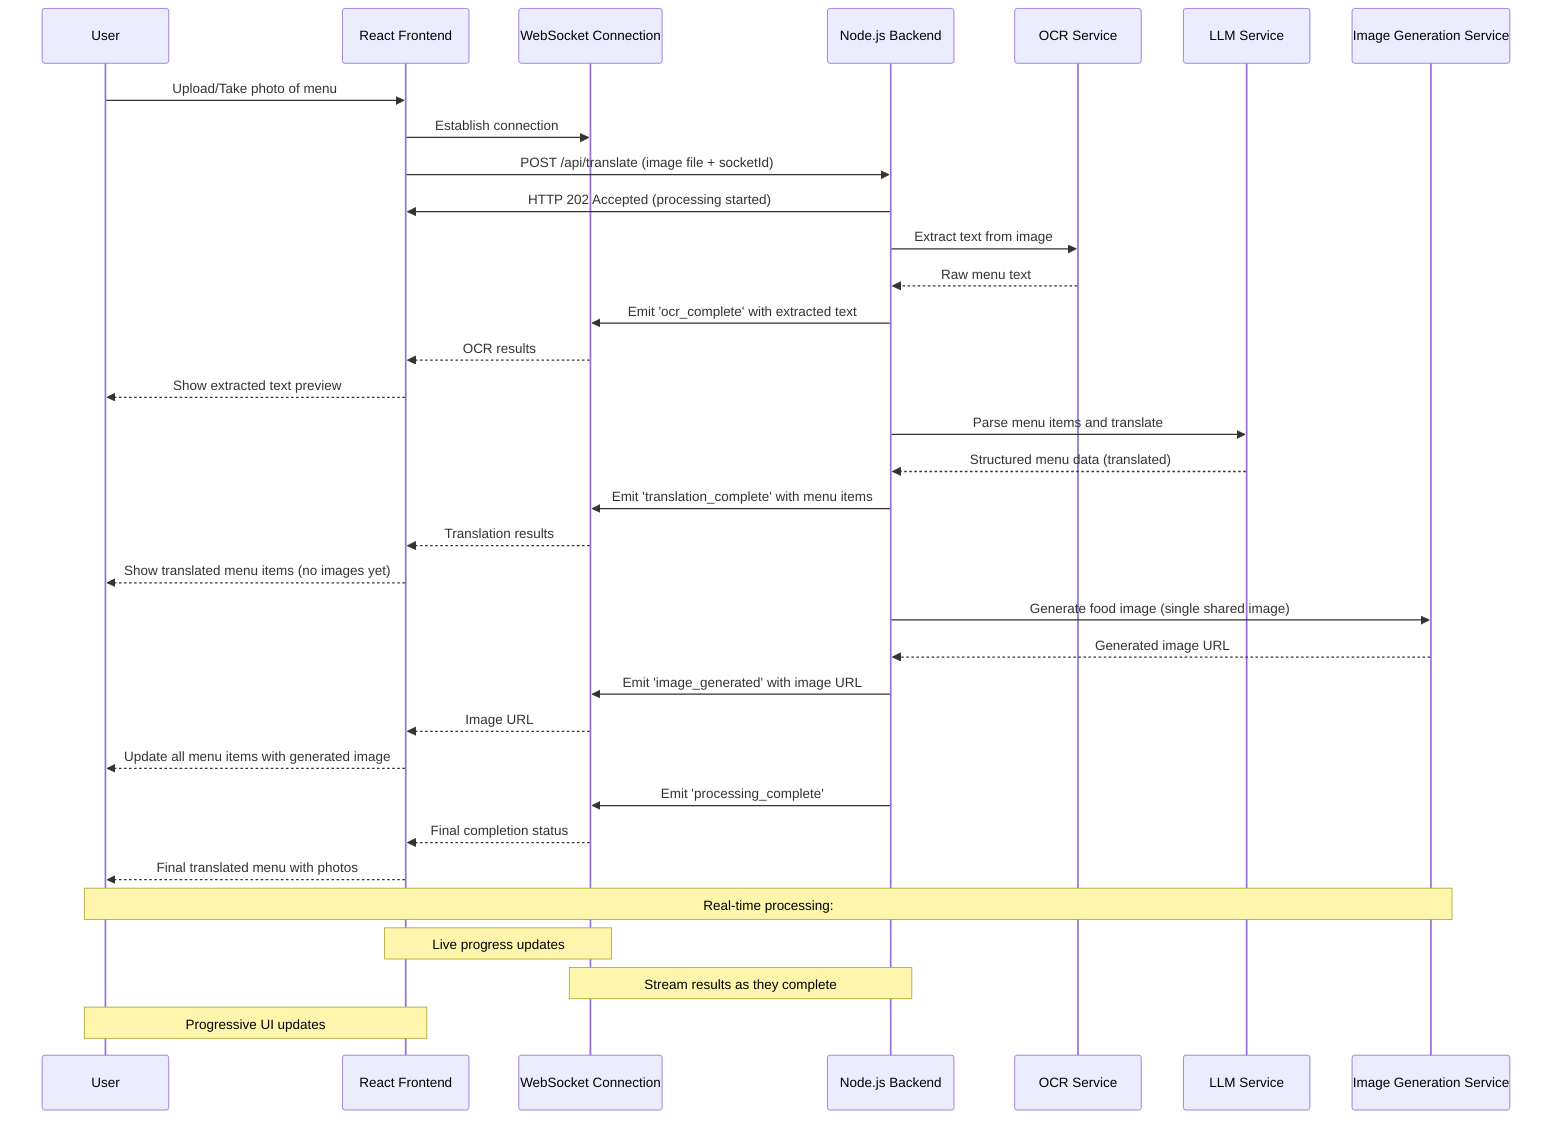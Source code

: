 sequenceDiagram
    participant User
    participant Frontend as React Frontend
    participant WebSocket as WebSocket Connection
    participant Backend as Node.js Backend
    participant OCR as OCR Service
    participant LLM as LLM Service
    participant ImageGen as Image Generation Service

    User->>Frontend: Upload/Take photo of menu
    Frontend->>WebSocket: Establish connection
    Frontend->>Backend: POST /api/translate (image file + socketId)
    Backend->>Frontend: HTTP 202 Accepted (processing started)
    
    Backend->>OCR: Extract text from image
    OCR-->>Backend: Raw menu text
    Backend->>WebSocket: Emit 'ocr_complete' with extracted text
    WebSocket-->>Frontend: OCR results
    Frontend-->>User: Show extracted text preview
    
    Backend->>LLM: Parse menu items and translate
    LLM-->>Backend: Structured menu data (translated)
    Backend->>WebSocket: Emit 'translation_complete' with menu items
    WebSocket-->>Frontend: Translation results
    Frontend-->>User: Show translated menu items (no images yet)
    
    Backend->>ImageGen: Generate food image (single shared image)
    ImageGen-->>Backend: Generated image URL
    Backend->>WebSocket: Emit 'image_generated' with image URL
    WebSocket-->>Frontend: Image URL
    Frontend-->>User: Update all menu items with generated image
    
    Backend->>WebSocket: Emit 'processing_complete'
    WebSocket-->>Frontend: Final completion status
    Frontend-->>User: Final translated menu with photos
    
    Note over User,ImageGen: Real-time processing:
    Note over Frontend,WebSocket: Live progress updates
    Note over Backend,WebSocket: Stream results as they complete
    Note over Frontend,User: Progressive UI updates